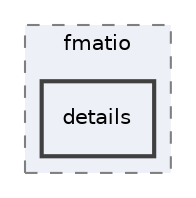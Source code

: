 digraph "include/fmatio/details"
{
 // LATEX_PDF_SIZE
  edge [fontname="Helvetica",fontsize="10",labelfontname="Helvetica",labelfontsize="10"];
  node [fontname="Helvetica",fontsize="10",shape=record];
  compound=true
  subgraph clusterdir_5da136c88b575f522fc8a57bfffb7b19 {
    graph [ bgcolor="#edf0f7", pencolor="grey50", style="filled,dashed,", label="fmatio", fontname="Helvetica", fontsize="10", URL="dir_5da136c88b575f522fc8a57bfffb7b19.html"]
  dir_9311315dac7143999c569b5b98dc70be [shape=box, label="details", style="filled,bold,", fillcolor="#edf0f7", color="grey25", URL="dir_9311315dac7143999c569b5b98dc70be.html"];
  }
}
